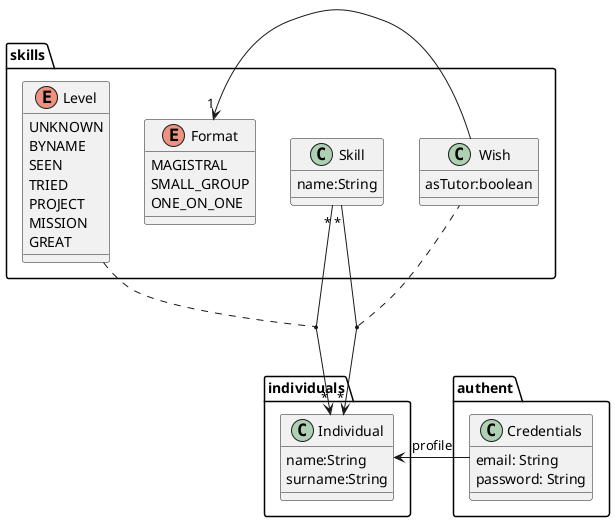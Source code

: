 @startuml confidentialité
package individuals{
    class Individual{
        name:String
        surname:String
    }
}
package skills {
    class Skill{
        name:String
    }
    enum Level{
        UNKNOWN
        BYNAME
        SEEN
        TRIED
        PROJECT
        MISSION
        GREAT
    }
    class Wish{
        asTutor:boolean
    }
    enum Format{
        MAGISTRAL
        SMALL_GROUP
        ONE_ON_ONE
    }
}

Skill "*" --> "*" Individual
(Skill, Individual) .. Level

Skill "*" --> "*" Individual
(Skill, Individual) .. Wish

Format "1" <-right- Wish
package authent{
    class Credentials{
        email: String
        password: String
    }
}
Credentials -right-> Individual: profile
@enduml